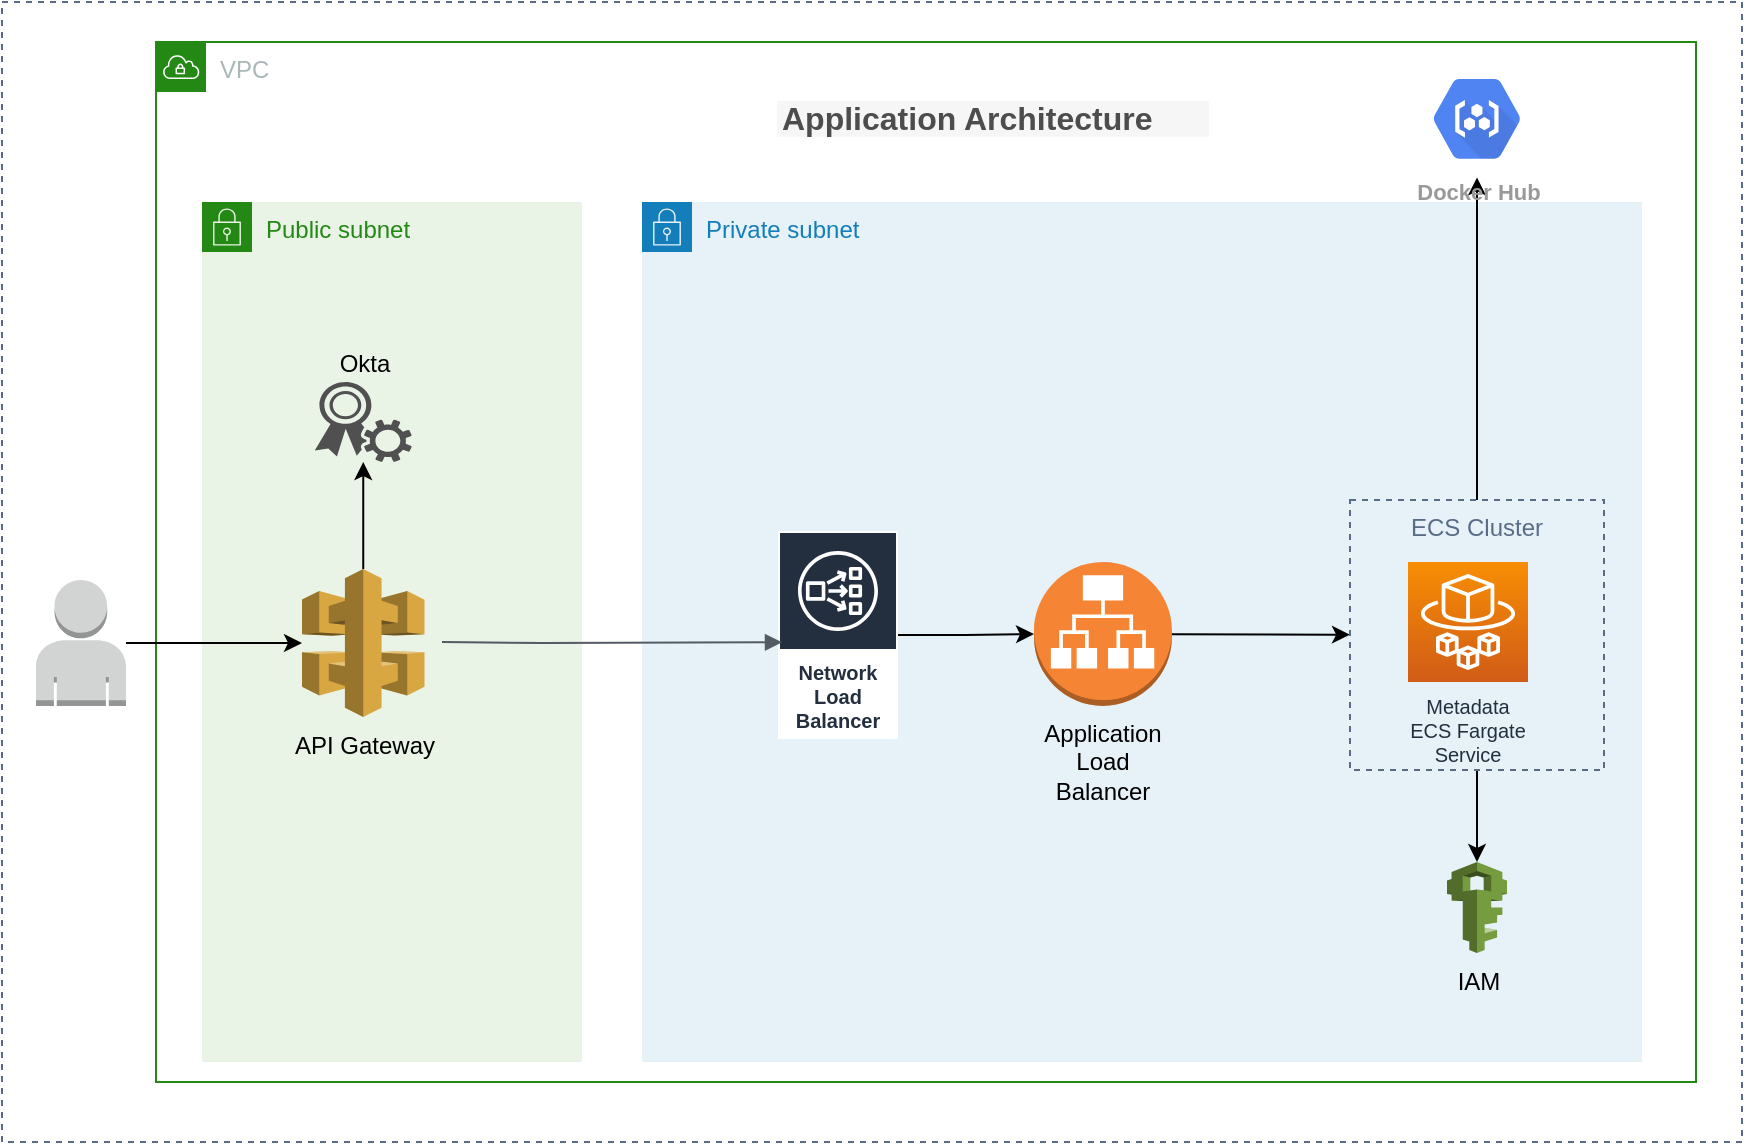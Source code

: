 <mxfile version="14.1.8" type="device"><diagram id="INJXAcZmvszdT-Ybb1mc" name="Page-1"><mxGraphModel dx="1422" dy="822" grid="1" gridSize="10" guides="1" tooltips="1" connect="1" arrows="1" fold="1" page="1" pageScale="1" pageWidth="1100" pageHeight="1700" math="0" shadow="0"><root><mxCell id="0"/><mxCell id="1" parent="0"/><mxCell id="mfNYckObquNpzTITa46O-62" value="" style="fillColor=none;strokeColor=#5A6C86;dashed=1;verticalAlign=top;fontStyle=0;fontColor=#5A6C86;" parent="1" vertex="1"><mxGeometry x="30" y="60" width="870" height="570" as="geometry"/></mxCell><mxCell id="mfNYckObquNpzTITa46O-1" value="VPC" style="points=[[0,0],[0.25,0],[0.5,0],[0.75,0],[1,0],[1,0.25],[1,0.5],[1,0.75],[1,1],[0.75,1],[0.5,1],[0.25,1],[0,1],[0,0.75],[0,0.5],[0,0.25]];outlineConnect=0;gradientColor=none;html=1;whiteSpace=wrap;fontSize=12;fontStyle=0;shape=mxgraph.aws4.group;grIcon=mxgraph.aws4.group_vpc;strokeColor=#248814;fillColor=none;verticalAlign=top;align=left;spacingLeft=30;fontColor=#AAB7B8;dashed=0;" parent="1" vertex="1"><mxGeometry x="107" y="80" width="770" height="520" as="geometry"/></mxCell><mxCell id="vwoZI_swtAcitSJzy9cE-1" value="Private subnet" style="points=[[0,0],[0.25,0],[0.5,0],[0.75,0],[1,0],[1,0.25],[1,0.5],[1,0.75],[1,1],[0.75,1],[0.5,1],[0.25,1],[0,1],[0,0.75],[0,0.5],[0,0.25]];outlineConnect=0;gradientColor=none;html=1;whiteSpace=wrap;fontSize=12;fontStyle=0;shape=mxgraph.aws4.group;grIcon=mxgraph.aws4.group_security_group;grStroke=0;strokeColor=#147EBA;fillColor=#E6F2F8;verticalAlign=top;align=left;spacingLeft=30;fontColor=#147EBA;dashed=0;" vertex="1" parent="1"><mxGeometry x="350" y="160" width="500" height="430" as="geometry"/></mxCell><mxCell id="mfNYckObquNpzTITa46O-26" value="" style="rounded=0;orthogonalLoop=1;jettySize=auto;html=1;" parent="1" source="mfNYckObquNpzTITa46O-21" target="mfNYckObquNpzTITa46O-2" edge="1"><mxGeometry relative="1" as="geometry"/></mxCell><mxCell id="vwoZI_swtAcitSJzy9cE-7" value="" style="edgeStyle=orthogonalEdgeStyle;rounded=0;orthogonalLoop=1;jettySize=auto;html=1;fontSize=10;" edge="1" parent="1" source="mfNYckObquNpzTITa46O-2" target="vwoZI_swtAcitSJzy9cE-6"><mxGeometry relative="1" as="geometry"/></mxCell><mxCell id="vwoZI_swtAcitSJzy9cE-9" value="" style="edgeStyle=orthogonalEdgeStyle;rounded=0;orthogonalLoop=1;jettySize=auto;html=1;fontSize=10;" edge="1" parent="1" source="mfNYckObquNpzTITa46O-2" target="M1UK5P4tt4_aBXG1YwaP-4"><mxGeometry relative="1" as="geometry"/></mxCell><mxCell id="mfNYckObquNpzTITa46O-2" value="ECS Cluster" style="fillColor=none;strokeColor=#5A6C86;dashed=1;verticalAlign=top;fontStyle=0;fontColor=#5A6C86;" parent="1" vertex="1"><mxGeometry x="704" y="309" width="127" height="135" as="geometry"/></mxCell><object label="Metadata ECS Fargate Service" id="mfNYckObquNpzTITa46O-4"><mxCell style="points=[[0,0,0],[0.25,0,0],[0.5,0,0],[0.75,0,0],[1,0,0],[0,1,0],[0.25,1,0],[0.5,1,0],[0.75,1,0],[1,1,0],[0,0.25,0],[0,0.5,0],[0,0.75,0],[1,0.25,0],[1,0.5,0],[1,0.75,0]];outlineConnect=0;fontColor=#232F3E;gradientColor=#F78E04;gradientDirection=north;fillColor=#D05C17;strokeColor=#ffffff;dashed=0;verticalLabelPosition=bottom;verticalAlign=top;align=center;html=1;fontSize=10;fontStyle=0;aspect=fixed;shape=mxgraph.aws4.resourceIcon;resIcon=mxgraph.aws4.fargate;whiteSpace=wrap;" parent="1" vertex="1"><mxGeometry x="733" y="340" width="60" height="60" as="geometry"/></mxCell></object><mxCell id="mfNYckObquNpzTITa46O-21" value="Application Load Balancer" style="outlineConnect=0;dashed=0;verticalLabelPosition=bottom;verticalAlign=top;align=center;html=1;shape=mxgraph.aws3.application_load_balancer;fillColor=#F58534;gradientColor=none;whiteSpace=wrap;" parent="1" vertex="1"><mxGeometry x="546" y="340" width="69" height="72" as="geometry"/></mxCell><mxCell id="vwoZI_swtAcitSJzy9cE-15" value="" style="edgeStyle=orthogonalEdgeStyle;rounded=0;orthogonalLoop=1;jettySize=auto;html=1;fontSize=10;" edge="1" parent="1" source="mfNYckObquNpzTITa46O-55"><mxGeometry relative="1" as="geometry"><mxPoint x="210.62" y="370" as="targetPoint"/></mxGeometry></mxCell><mxCell id="mfNYckObquNpzTITa46O-58" value="&lt;font style=&quot;font-size: 16px&quot;&gt;&lt;b&gt;Application Architecture&lt;/b&gt;&lt;/font&gt;" style="html=1;shadow=0;dashed=0;fontSize=10;align=left;fillColor=#f6f6f6;strokeColor=#f6f6f6;fontColor=#4D4D4D;" parent="1" vertex="1"><mxGeometry x="418" y="110" width="215" height="16.88" as="geometry"/></mxCell><mxCell id="mfNYckObquNpzTITa46O-59" value="" style="outlineConnect=0;dashed=0;verticalLabelPosition=bottom;verticalAlign=top;align=center;html=1;shape=mxgraph.aws3.user;fillColor=#D2D3D3;gradientColor=none;" parent="1" vertex="1"><mxGeometry x="47" y="349" width="45" height="63" as="geometry"/></mxCell><mxCell id="M1UK5P4tt4_aBXG1YwaP-4" value="IAM" style="outlineConnect=0;dashed=0;verticalLabelPosition=bottom;verticalAlign=top;align=center;html=1;shape=mxgraph.aws3.iam;fillColor=#759C3E;gradientColor=none;" parent="1" vertex="1"><mxGeometry x="752.5" y="490" width="30" height="45.5" as="geometry"/></mxCell><mxCell id="vwoZI_swtAcitSJzy9cE-2" value="Public subnet" style="points=[[0,0],[0.25,0],[0.5,0],[0.75,0],[1,0],[1,0.25],[1,0.5],[1,0.75],[1,1],[0.75,1],[0.5,1],[0.25,1],[0,1],[0,0.75],[0,0.5],[0,0.25]];outlineConnect=0;gradientColor=none;html=1;whiteSpace=wrap;fontSize=12;fontStyle=0;shape=mxgraph.aws4.group;grIcon=mxgraph.aws4.group_security_group;grStroke=0;strokeColor=#248814;fillColor=#E9F3E6;verticalAlign=top;align=left;spacingLeft=30;fontColor=#248814;dashed=0;" vertex="1" parent="1"><mxGeometry x="130" y="160" width="190" height="430" as="geometry"/></mxCell><mxCell id="vwoZI_swtAcitSJzy9cE-10" value="" style="edgeStyle=orthogonalEdgeStyle;rounded=0;orthogonalLoop=1;jettySize=auto;html=1;fontSize=10;" edge="1" parent="1" source="vwoZI_swtAcitSJzy9cE-3" target="mfNYckObquNpzTITa46O-21"><mxGeometry relative="1" as="geometry"/></mxCell><mxCell id="vwoZI_swtAcitSJzy9cE-3" value="Network Load Balancer" style="outlineConnect=0;fontColor=#232F3E;gradientColor=none;strokeColor=#ffffff;fillColor=#232F3E;dashed=0;verticalLabelPosition=middle;verticalAlign=bottom;align=center;html=1;whiteSpace=wrap;fontSize=10;fontStyle=1;spacing=3;shape=mxgraph.aws4.productIcon;prIcon=mxgraph.aws4.network_load_balancer;" vertex="1" parent="1"><mxGeometry x="418" y="324.5" width="60" height="104" as="geometry"/></mxCell><mxCell id="vwoZI_swtAcitSJzy9cE-4" value="API Gateway" style="outlineConnect=0;dashed=0;verticalLabelPosition=bottom;verticalAlign=top;align=center;html=1;shape=mxgraph.aws3.api_gateway;fillColor=#D9A741;gradientColor=none;" vertex="1" parent="1"><mxGeometry x="180" y="343.5" width="61.25" height="74" as="geometry"/></mxCell><mxCell id="vwoZI_swtAcitSJzy9cE-6" value="Docker Hub" style="html=1;fillColor=#5184F3;strokeColor=none;verticalAlign=top;labelPosition=center;verticalLabelPosition=bottom;align=center;spacingTop=-6;fontSize=11;fontStyle=1;fontColor=#999999;shape=mxgraph.gcp2.hexIcon;prIcon=container_registry" vertex="1" parent="1"><mxGeometry x="734.5" y="89.19" width="66" height="58.5" as="geometry"/></mxCell><mxCell id="vwoZI_swtAcitSJzy9cE-11" value="" style="edgeStyle=orthogonalEdgeStyle;rounded=0;orthogonalLoop=1;jettySize=auto;html=1;fontSize=10;" edge="1" parent="1" source="mfNYckObquNpzTITa46O-59" target="vwoZI_swtAcitSJzy9cE-4"><mxGeometry relative="1" as="geometry"/></mxCell><mxCell id="mfNYckObquNpzTITa46O-55" value="Okta" style="pointerEvents=1;shadow=0;dashed=0;html=1;strokeColor=none;fillColor=#505050;labelPosition=center;verticalLabelPosition=top;verticalAlign=bottom;outlineConnect=0;align=center;shape=mxgraph.office.security.token_service;" parent="1" vertex="1"><mxGeometry x="186.37" y="250" width="48.5" height="40" as="geometry"/></mxCell><mxCell id="vwoZI_swtAcitSJzy9cE-5" value="" style="edgeStyle=orthogonalEdgeStyle;rounded=0;orthogonalLoop=1;jettySize=auto;html=1;" edge="1" parent="1" source="vwoZI_swtAcitSJzy9cE-4" target="mfNYckObquNpzTITa46O-55"><mxGeometry relative="1" as="geometry"/></mxCell><mxCell id="vwoZI_swtAcitSJzy9cE-17" value="" style="edgeStyle=orthogonalEdgeStyle;html=1;endArrow=block;elbow=vertical;startArrow=none;endFill=1;strokeColor=#545B64;rounded=0;fontSize=10;entryX=0.14;entryY=0.512;entryDx=0;entryDy=0;entryPerimeter=0;" edge="1" parent="1" target="vwoZI_swtAcitSJzy9cE-1"><mxGeometry width="100" relative="1" as="geometry"><mxPoint x="250" y="380" as="sourcePoint"/><mxPoint x="350" y="380" as="targetPoint"/></mxGeometry></mxCell></root></mxGraphModel></diagram></mxfile>